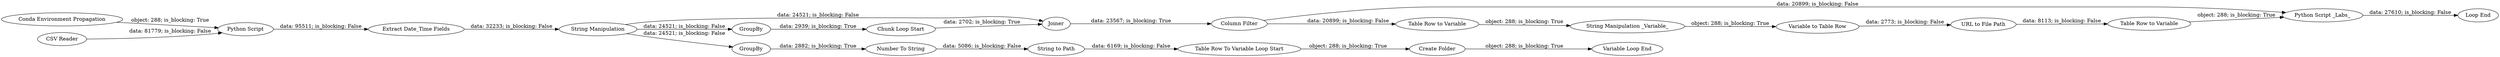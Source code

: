 digraph {
	"2021443386424696250_4" [label="Conda Environment Propagation"]
	"2021443386424696250_20" [label="Table Row to Variable"]
	"2021443386424696250_29" [label="Variable to Table Row"]
	"2021443386424696250_16" [label="Create Folder"]
	"2021443386424696250_7" [label=GroupBy]
	"2021443386424696250_1" [label="CSV Reader"]
	"2021443386424696250_26" [label="URL to File Path"]
	"2021443386424696250_5" [label="Extract Date_Time Fields"]
	"2021443386424696250_18" [label=GroupBy]
	"2021443386424696250_23" [label="String Manipulation _Variable_"]
	"2021443386424696250_27" [label="Table Row to Variable"]
	"2021443386424696250_17" [label="Variable Loop End"]
	"2021443386424696250_9" [label=Joiner]
	"2021443386424696250_3" [label="Python Script"]
	"2021443386424696250_6" [label="String Manipulation"]
	"2021443386424696250_8" [label="Chunk Loop Start"]
	"2021443386424696250_30" [label="Python Script _Labs_"]
	"2021443386424696250_15" [label="Table Row To Variable Loop Start"]
	"2021443386424696250_14" [label="String to Path"]
	"2021443386424696250_11" [label="Loop End"]
	"2021443386424696250_19" [label="Number To String"]
	"2021443386424696250_10" [label="Column Filter"]
	"2021443386424696250_19" -> "2021443386424696250_14" [label="data: 5086; is_blocking: False"]
	"2021443386424696250_6" -> "2021443386424696250_7" [label="data: 24521; is_blocking: False"]
	"2021443386424696250_30" -> "2021443386424696250_11" [label="data: 27610; is_blocking: False"]
	"2021443386424696250_4" -> "2021443386424696250_3" [label="object: 288; is_blocking: True"]
	"2021443386424696250_18" -> "2021443386424696250_19" [label="data: 2882; is_blocking: True"]
	"2021443386424696250_27" -> "2021443386424696250_30" [label="object: 288; is_blocking: True"]
	"2021443386424696250_10" -> "2021443386424696250_30" [label="data: 20899; is_blocking: False"]
	"2021443386424696250_14" -> "2021443386424696250_15" [label="data: 6169; is_blocking: False"]
	"2021443386424696250_15" -> "2021443386424696250_16" [label="object: 288; is_blocking: True"]
	"2021443386424696250_1" -> "2021443386424696250_3" [label="data: 81779; is_blocking: False"]
	"2021443386424696250_5" -> "2021443386424696250_6" [label="data: 32233; is_blocking: False"]
	"2021443386424696250_16" -> "2021443386424696250_17" [label="object: 288; is_blocking: True"]
	"2021443386424696250_8" -> "2021443386424696250_9" [label="data: 2702; is_blocking: True"]
	"2021443386424696250_23" -> "2021443386424696250_29" [label="object: 288; is_blocking: True"]
	"2021443386424696250_20" -> "2021443386424696250_23" [label="object: 288; is_blocking: True"]
	"2021443386424696250_26" -> "2021443386424696250_27" [label="data: 8113; is_blocking: False"]
	"2021443386424696250_6" -> "2021443386424696250_9" [label="data: 24521; is_blocking: False"]
	"2021443386424696250_3" -> "2021443386424696250_5" [label="data: 95511; is_blocking: False"]
	"2021443386424696250_7" -> "2021443386424696250_8" [label="data: 2939; is_blocking: True"]
	"2021443386424696250_9" -> "2021443386424696250_10" [label="data: 23567; is_blocking: True"]
	"2021443386424696250_10" -> "2021443386424696250_20" [label="data: 20899; is_blocking: False"]
	"2021443386424696250_6" -> "2021443386424696250_18" [label="data: 24521; is_blocking: False"]
	"2021443386424696250_29" -> "2021443386424696250_26" [label="data: 2773; is_blocking: False"]
	rankdir=LR
}

